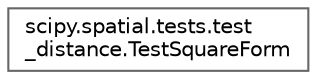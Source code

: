 digraph "Graphical Class Hierarchy"
{
 // LATEX_PDF_SIZE
  bgcolor="transparent";
  edge [fontname=Helvetica,fontsize=10,labelfontname=Helvetica,labelfontsize=10];
  node [fontname=Helvetica,fontsize=10,shape=box,height=0.2,width=0.4];
  rankdir="LR";
  Node0 [id="Node000000",label="scipy.spatial.tests.test\l_distance.TestSquareForm",height=0.2,width=0.4,color="grey40", fillcolor="white", style="filled",URL="$d6/d2d/classscipy_1_1spatial_1_1tests_1_1test__distance_1_1TestSquareForm.html",tooltip=" "];
}
